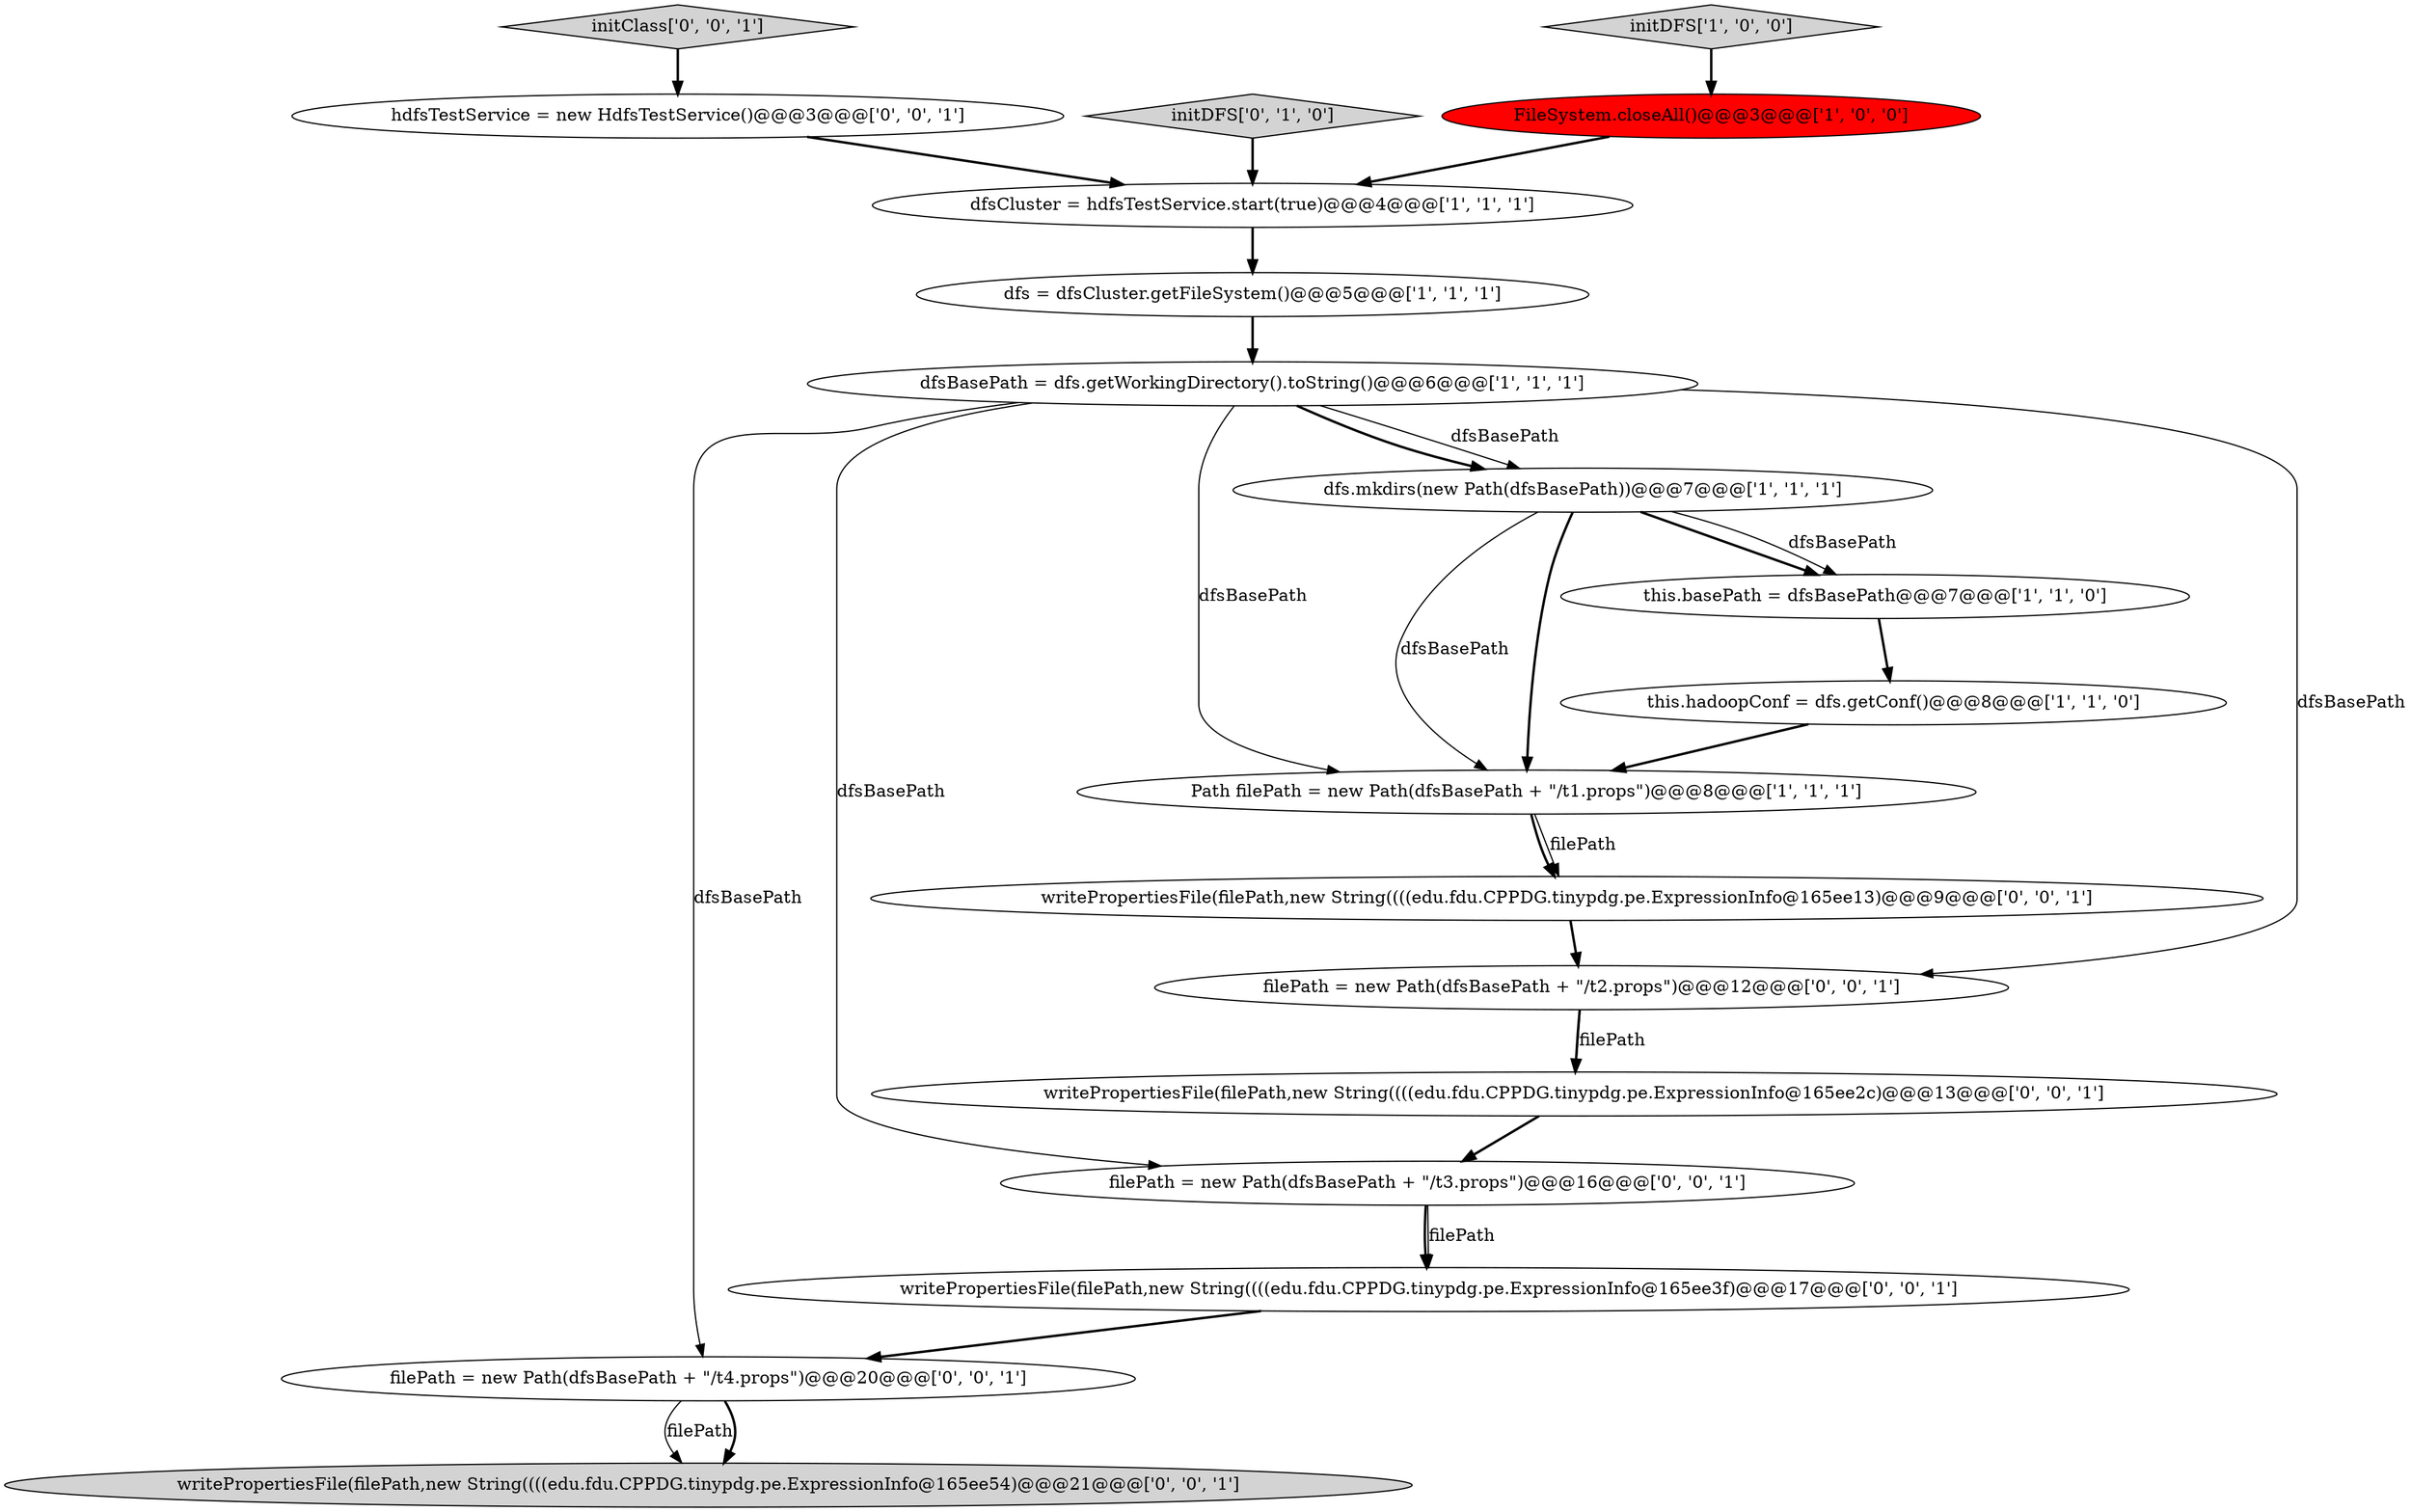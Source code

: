 digraph {
13 [style = filled, label = "writePropertiesFile(filePath,new String((((edu.fdu.CPPDG.tinypdg.pe.ExpressionInfo@165ee3f)@@@17@@@['0', '0', '1']", fillcolor = white, shape = ellipse image = "AAA0AAABBB3BBB"];
12 [style = filled, label = "filePath = new Path(dfsBasePath + \"/t4.props\")@@@20@@@['0', '0', '1']", fillcolor = white, shape = ellipse image = "AAA0AAABBB3BBB"];
15 [style = filled, label = "filePath = new Path(dfsBasePath + \"/t3.props\")@@@16@@@['0', '0', '1']", fillcolor = white, shape = ellipse image = "AAA0AAABBB3BBB"];
5 [style = filled, label = "this.hadoopConf = dfs.getConf()@@@8@@@['1', '1', '0']", fillcolor = white, shape = ellipse image = "AAA0AAABBB1BBB"];
16 [style = filled, label = "hdfsTestService = new HdfsTestService()@@@3@@@['0', '0', '1']", fillcolor = white, shape = ellipse image = "AAA0AAABBB3BBB"];
3 [style = filled, label = "dfsCluster = hdfsTestService.start(true)@@@4@@@['1', '1', '1']", fillcolor = white, shape = ellipse image = "AAA0AAABBB1BBB"];
6 [style = filled, label = "dfsBasePath = dfs.getWorkingDirectory().toString()@@@6@@@['1', '1', '1']", fillcolor = white, shape = ellipse image = "AAA0AAABBB1BBB"];
4 [style = filled, label = "Path filePath = new Path(dfsBasePath + \"/t1.props\")@@@8@@@['1', '1', '1']", fillcolor = white, shape = ellipse image = "AAA0AAABBB1BBB"];
7 [style = filled, label = "initDFS['1', '0', '0']", fillcolor = lightgray, shape = diamond image = "AAA0AAABBB1BBB"];
0 [style = filled, label = "dfs.mkdirs(new Path(dfsBasePath))@@@7@@@['1', '1', '1']", fillcolor = white, shape = ellipse image = "AAA0AAABBB1BBB"];
10 [style = filled, label = "writePropertiesFile(filePath,new String((((edu.fdu.CPPDG.tinypdg.pe.ExpressionInfo@165ee54)@@@21@@@['0', '0', '1']", fillcolor = lightgray, shape = ellipse image = "AAA0AAABBB3BBB"];
11 [style = filled, label = "filePath = new Path(dfsBasePath + \"/t2.props\")@@@12@@@['0', '0', '1']", fillcolor = white, shape = ellipse image = "AAA0AAABBB3BBB"];
9 [style = filled, label = "initDFS['0', '1', '0']", fillcolor = lightgray, shape = diamond image = "AAA0AAABBB2BBB"];
14 [style = filled, label = "writePropertiesFile(filePath,new String((((edu.fdu.CPPDG.tinypdg.pe.ExpressionInfo@165ee13)@@@9@@@['0', '0', '1']", fillcolor = white, shape = ellipse image = "AAA0AAABBB3BBB"];
1 [style = filled, label = "FileSystem.closeAll()@@@3@@@['1', '0', '0']", fillcolor = red, shape = ellipse image = "AAA1AAABBB1BBB"];
17 [style = filled, label = "initClass['0', '0', '1']", fillcolor = lightgray, shape = diamond image = "AAA0AAABBB3BBB"];
18 [style = filled, label = "writePropertiesFile(filePath,new String((((edu.fdu.CPPDG.tinypdg.pe.ExpressionInfo@165ee2c)@@@13@@@['0', '0', '1']", fillcolor = white, shape = ellipse image = "AAA0AAABBB3BBB"];
8 [style = filled, label = "dfs = dfsCluster.getFileSystem()@@@5@@@['1', '1', '1']", fillcolor = white, shape = ellipse image = "AAA0AAABBB1BBB"];
2 [style = filled, label = "this.basePath = dfsBasePath@@@7@@@['1', '1', '0']", fillcolor = white, shape = ellipse image = "AAA0AAABBB1BBB"];
16->3 [style = bold, label=""];
4->14 [style = bold, label=""];
15->13 [style = bold, label=""];
6->12 [style = solid, label="dfsBasePath"];
7->1 [style = bold, label=""];
0->2 [style = bold, label=""];
12->10 [style = solid, label="filePath"];
18->15 [style = bold, label=""];
1->3 [style = bold, label=""];
6->11 [style = solid, label="dfsBasePath"];
6->15 [style = solid, label="dfsBasePath"];
8->6 [style = bold, label=""];
6->0 [style = bold, label=""];
11->18 [style = bold, label=""];
0->4 [style = solid, label="dfsBasePath"];
12->10 [style = bold, label=""];
13->12 [style = bold, label=""];
6->4 [style = solid, label="dfsBasePath"];
6->0 [style = solid, label="dfsBasePath"];
4->14 [style = solid, label="filePath"];
0->4 [style = bold, label=""];
3->8 [style = bold, label=""];
0->2 [style = solid, label="dfsBasePath"];
5->4 [style = bold, label=""];
15->13 [style = solid, label="filePath"];
11->18 [style = solid, label="filePath"];
9->3 [style = bold, label=""];
14->11 [style = bold, label=""];
17->16 [style = bold, label=""];
2->5 [style = bold, label=""];
}
